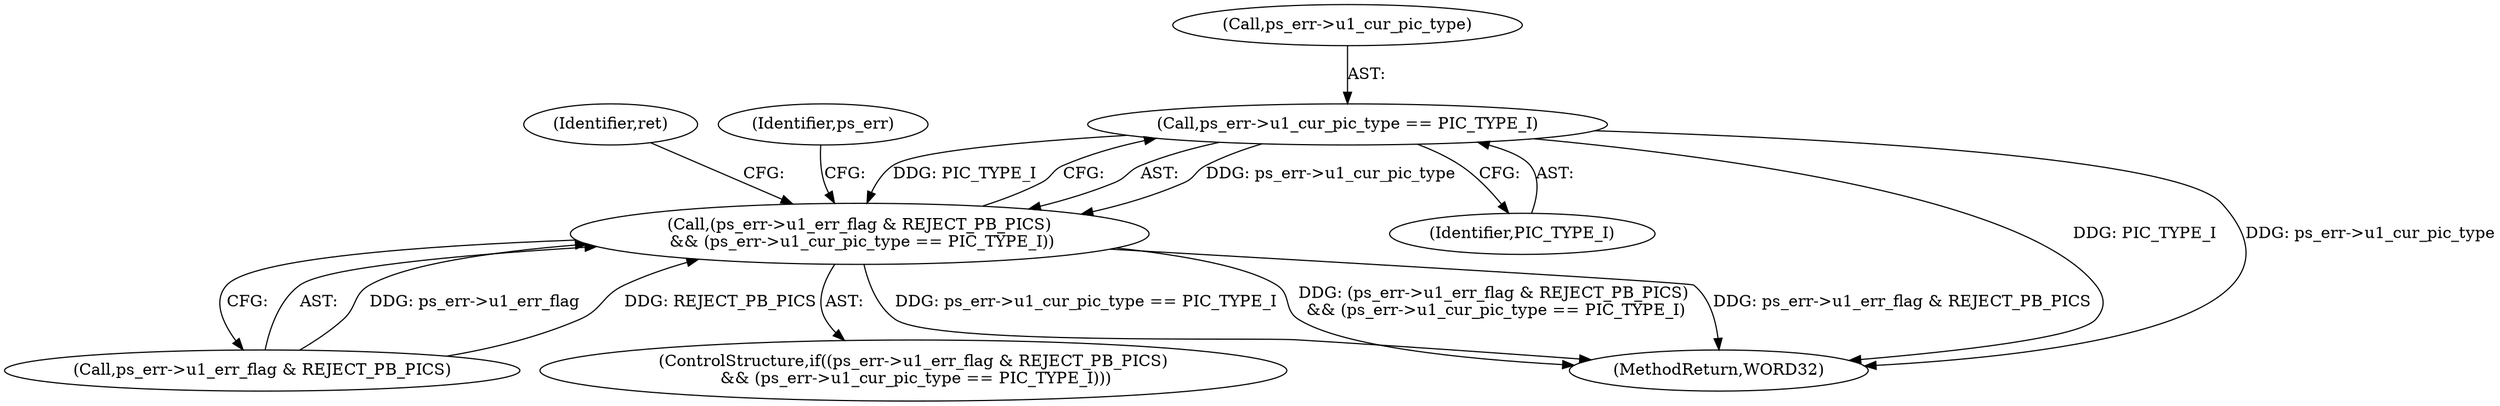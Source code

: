 digraph "0_Android_494561291a503840f385fbcd11d9bc5f4dc502b8_2@pointer" {
"1002531" [label="(Call,ps_err->u1_cur_pic_type == PIC_TYPE_I)"];
"1002525" [label="(Call,(ps_err->u1_err_flag & REJECT_PB_PICS)\n && (ps_err->u1_cur_pic_type == PIC_TYPE_I))"];
"1002531" [label="(Call,ps_err->u1_cur_pic_type == PIC_TYPE_I)"];
"1002543" [label="(Identifier,ret)"];
"1002535" [label="(Identifier,PIC_TYPE_I)"];
"1002524" [label="(ControlStructure,if((ps_err->u1_err_flag & REJECT_PB_PICS)\n && (ps_err->u1_cur_pic_type == PIC_TYPE_I)))"];
"1002525" [label="(Call,(ps_err->u1_err_flag & REJECT_PB_PICS)\n && (ps_err->u1_cur_pic_type == PIC_TYPE_I))"];
"1002539" [label="(Identifier,ps_err)"];
"1002532" [label="(Call,ps_err->u1_cur_pic_type)"];
"1002544" [label="(MethodReturn,WORD32)"];
"1002526" [label="(Call,ps_err->u1_err_flag & REJECT_PB_PICS)"];
"1002531" -> "1002525"  [label="AST: "];
"1002531" -> "1002535"  [label="CFG: "];
"1002532" -> "1002531"  [label="AST: "];
"1002535" -> "1002531"  [label="AST: "];
"1002525" -> "1002531"  [label="CFG: "];
"1002531" -> "1002544"  [label="DDG: PIC_TYPE_I"];
"1002531" -> "1002544"  [label="DDG: ps_err->u1_cur_pic_type"];
"1002531" -> "1002525"  [label="DDG: ps_err->u1_cur_pic_type"];
"1002531" -> "1002525"  [label="DDG: PIC_TYPE_I"];
"1002525" -> "1002524"  [label="AST: "];
"1002525" -> "1002526"  [label="CFG: "];
"1002526" -> "1002525"  [label="AST: "];
"1002539" -> "1002525"  [label="CFG: "];
"1002543" -> "1002525"  [label="CFG: "];
"1002525" -> "1002544"  [label="DDG: ps_err->u1_err_flag & REJECT_PB_PICS"];
"1002525" -> "1002544"  [label="DDG: ps_err->u1_cur_pic_type == PIC_TYPE_I"];
"1002525" -> "1002544"  [label="DDG: (ps_err->u1_err_flag & REJECT_PB_PICS)\n && (ps_err->u1_cur_pic_type == PIC_TYPE_I)"];
"1002526" -> "1002525"  [label="DDG: ps_err->u1_err_flag"];
"1002526" -> "1002525"  [label="DDG: REJECT_PB_PICS"];
}
